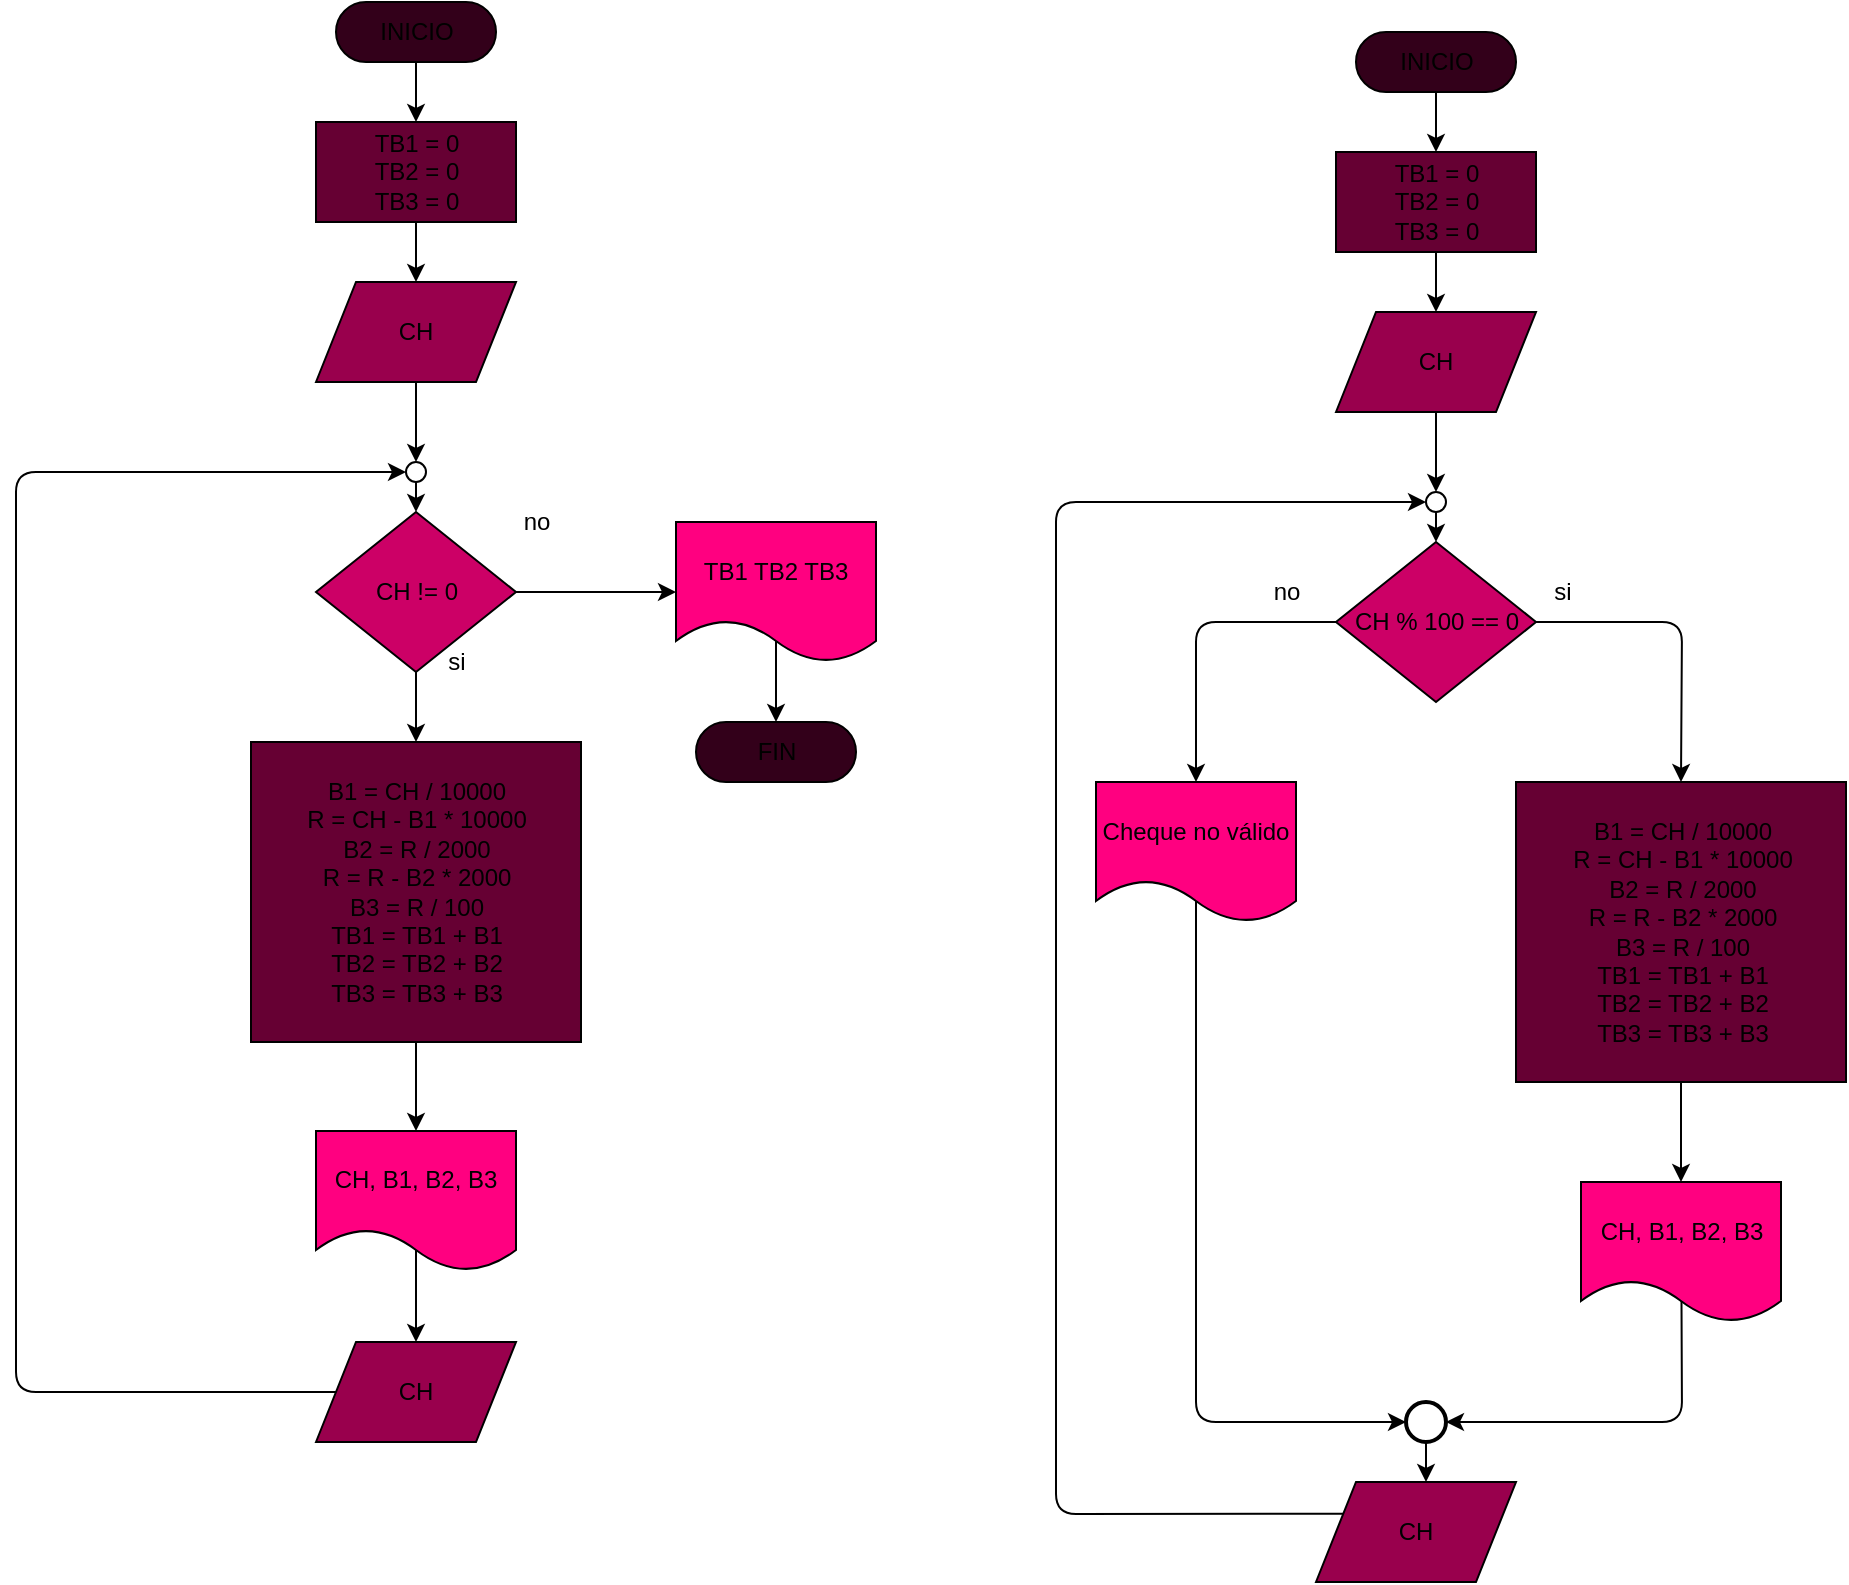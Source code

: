 <mxfile>
    <diagram id="gQ9W0HFFE-I1KbIeYSJm" name="Página-1">
        <mxGraphModel dx="1631" dy="470" grid="1" gridSize="10" guides="1" tooltips="1" connect="1" arrows="1" fold="1" page="1" pageScale="1" pageWidth="827" pageHeight="1169" math="0" shadow="0">
            <root>
                <mxCell id="0"/>
                <mxCell id="1" parent="0"/>
                <mxCell id="34" style="edgeStyle=none;html=1;exitX=0.5;exitY=0.5;exitDx=0;exitDy=15;exitPerimeter=0;entryX=0.5;entryY=0;entryDx=0;entryDy=0;" parent="1" source="3" target="5" edge="1">
                    <mxGeometry relative="1" as="geometry"/>
                </mxCell>
                <mxCell id="3" value="INICIO" style="html=1;dashed=0;whitespace=wrap;shape=mxgraph.dfd.start;fillColor=#33001A;" parent="1" vertex="1">
                    <mxGeometry x="40" y="20" width="80" height="30" as="geometry"/>
                </mxCell>
                <mxCell id="35" style="edgeStyle=none;html=1;exitX=0.5;exitY=1;exitDx=0;exitDy=0;entryX=0.5;entryY=0;entryDx=0;entryDy=0;" parent="1" source="5" target="7" edge="1">
                    <mxGeometry relative="1" as="geometry"/>
                </mxCell>
                <mxCell id="5" value="TB1 = 0&lt;br&gt;TB2 = 0&lt;br&gt;TB3 = 0" style="html=1;dashed=0;whitespace=wrap;fillColor=#660033;" parent="1" vertex="1">
                    <mxGeometry x="30" y="80" width="100" height="50" as="geometry"/>
                </mxCell>
                <mxCell id="36" style="edgeStyle=none;html=1;exitX=0.5;exitY=1;exitDx=0;exitDy=0;entryX=0.5;entryY=0;entryDx=0;entryDy=0;" parent="1" source="7" target="30" edge="1">
                    <mxGeometry relative="1" as="geometry"/>
                </mxCell>
                <mxCell id="7" value="CH" style="shape=parallelogram;perimeter=parallelogramPerimeter;whiteSpace=wrap;html=1;dashed=0;fillColor=#99004D;" parent="1" vertex="1">
                    <mxGeometry x="30" y="160" width="100" height="50" as="geometry"/>
                </mxCell>
                <mxCell id="8" style="edgeStyle=none;html=1;exitX=1;exitY=0.5;exitDx=0;exitDy=0;entryX=0;entryY=0.5;entryDx=0;entryDy=0;" parent="1" source="10" target="14" edge="1">
                    <mxGeometry relative="1" as="geometry"/>
                </mxCell>
                <mxCell id="9" style="edgeStyle=none;html=1;exitX=0.5;exitY=1;exitDx=0;exitDy=0;entryX=0.5;entryY=0;entryDx=0;entryDy=0;" parent="1" source="10" target="12" edge="1">
                    <mxGeometry relative="1" as="geometry"/>
                </mxCell>
                <mxCell id="10" value="CH != 0" style="shape=rhombus;html=1;dashed=0;whitespace=wrap;perimeter=rhombusPerimeter;fillColor=#CC0066;" parent="1" vertex="1">
                    <mxGeometry x="30" y="275" width="100" height="80" as="geometry"/>
                </mxCell>
                <mxCell id="11" value="" style="edgeStyle=none;html=1;" parent="1" source="12" edge="1">
                    <mxGeometry relative="1" as="geometry">
                        <mxPoint x="80" y="460" as="targetPoint"/>
                    </mxGeometry>
                </mxCell>
                <mxCell id="40" value="" style="edgeStyle=none;html=1;" parent="1" source="12" target="39" edge="1">
                    <mxGeometry relative="1" as="geometry"/>
                </mxCell>
                <mxCell id="12" value="B1 = CH / 10000&lt;br&gt;R = CH - B1 * 10000&lt;br&gt;B2 = R / 2000&lt;br&gt;R = R - B2 * 2000&lt;br&gt;B3 = R / 100&lt;br&gt;TB1 = TB1 + B1&lt;br&gt;TB2 = TB2 + B2&lt;br&gt;TB3 = TB3 + B3" style="html=1;dashed=0;whitespace=wrap;fillColor=#660033;" parent="1" vertex="1">
                    <mxGeometry x="-2.5" y="390" width="165" height="150" as="geometry"/>
                </mxCell>
                <mxCell id="13" style="edgeStyle=none;html=1;exitX=0.5;exitY=0;exitDx=0;exitDy=0;entryX=0.5;entryY=0.5;entryDx=0;entryDy=-15;entryPerimeter=0;" parent="1" source="14" target="22" edge="1">
                    <mxGeometry relative="1" as="geometry"/>
                </mxCell>
                <mxCell id="14" value="TB1 TB2 TB3" style="shape=document;whiteSpace=wrap;html=1;boundedLbl=1;dashed=0;flipH=1;fillColor=#FF0080;" parent="1" vertex="1">
                    <mxGeometry x="210" y="280" width="100" height="70" as="geometry"/>
                </mxCell>
                <mxCell id="20" style="edgeStyle=none;html=1;exitX=0;exitY=0.5;exitDx=0;exitDy=0;entryX=0;entryY=0.5;entryDx=0;entryDy=0;" parent="1" source="21" target="30" edge="1">
                    <mxGeometry relative="1" as="geometry">
                        <Array as="points">
                            <mxPoint x="-120" y="715"/>
                            <mxPoint x="-120" y="255"/>
                        </Array>
                    </mxGeometry>
                </mxCell>
                <mxCell id="21" value="CH" style="shape=parallelogram;perimeter=parallelogramPerimeter;whiteSpace=wrap;html=1;dashed=0;fillColor=#99004D;" parent="1" vertex="1">
                    <mxGeometry x="30" y="690" width="100" height="50" as="geometry"/>
                </mxCell>
                <mxCell id="22" value="FIN" style="html=1;dashed=0;whitespace=wrap;shape=mxgraph.dfd.start;fillColor=#33001A;" parent="1" vertex="1">
                    <mxGeometry x="220" y="380" width="80" height="30" as="geometry"/>
                </mxCell>
                <mxCell id="23" value="no" style="text;html=1;align=center;verticalAlign=middle;resizable=0;points=[];autosize=1;strokeColor=none;fillColor=none;" parent="1" vertex="1">
                    <mxGeometry x="125" y="270" width="30" height="20" as="geometry"/>
                </mxCell>
                <mxCell id="24" value="si" style="text;html=1;align=center;verticalAlign=middle;resizable=0;points=[];autosize=1;strokeColor=none;fillColor=none;" parent="1" vertex="1">
                    <mxGeometry x="90" y="340" width="20" height="20" as="geometry"/>
                </mxCell>
                <mxCell id="29" style="edgeStyle=none;html=1;exitX=0.5;exitY=1;exitDx=0;exitDy=0;entryX=0.5;entryY=0;entryDx=0;entryDy=0;" parent="1" source="30" target="10" edge="1">
                    <mxGeometry relative="1" as="geometry"/>
                </mxCell>
                <mxCell id="30" value="" style="shape=ellipse;html=1;dashed=0;whitespace=wrap;aspect=fixed;perimeter=ellipsePerimeter;" parent="1" vertex="1">
                    <mxGeometry x="75" y="250" width="10" height="10" as="geometry"/>
                </mxCell>
                <mxCell id="41" style="edgeStyle=none;html=1;exitX=0.5;exitY=0;exitDx=0;exitDy=0;" parent="1" source="39" target="21" edge="1">
                    <mxGeometry relative="1" as="geometry"/>
                </mxCell>
                <mxCell id="39" value="CH, B1, B2, B3" style="shape=document;whiteSpace=wrap;html=1;boundedLbl=1;dashed=0;flipH=1;fillColor=#FF0080;" parent="1" vertex="1">
                    <mxGeometry x="30" y="584.5" width="100" height="70" as="geometry"/>
                </mxCell>
                <mxCell id="66" style="edgeStyle=none;html=1;exitX=0.5;exitY=0.5;exitDx=0;exitDy=15;exitPerimeter=0;entryX=0.5;entryY=0;entryDx=0;entryDy=0;" edge="1" parent="1" source="67" target="69">
                    <mxGeometry relative="1" as="geometry"/>
                </mxCell>
                <mxCell id="67" value="INICIO" style="html=1;dashed=0;whitespace=wrap;shape=mxgraph.dfd.start;fillColor=#33001A;" vertex="1" parent="1">
                    <mxGeometry x="550" y="35" width="80" height="30" as="geometry"/>
                </mxCell>
                <mxCell id="68" style="edgeStyle=none;html=1;exitX=0.5;exitY=1;exitDx=0;exitDy=0;entryX=0.5;entryY=0;entryDx=0;entryDy=0;" edge="1" parent="1" source="69" target="71">
                    <mxGeometry relative="1" as="geometry"/>
                </mxCell>
                <mxCell id="69" value="TB1 = 0&lt;br&gt;TB2 = 0&lt;br&gt;TB3 = 0" style="html=1;dashed=0;whitespace=wrap;fillColor=#660033;" vertex="1" parent="1">
                    <mxGeometry x="540" y="95" width="100" height="50" as="geometry"/>
                </mxCell>
                <mxCell id="70" style="edgeStyle=none;html=1;exitX=0.5;exitY=1;exitDx=0;exitDy=0;entryX=0.5;entryY=0;entryDx=0;entryDy=0;" edge="1" parent="1" source="71" target="86">
                    <mxGeometry relative="1" as="geometry"/>
                </mxCell>
                <mxCell id="71" value="CH" style="shape=parallelogram;perimeter=parallelogramPerimeter;whiteSpace=wrap;html=1;dashed=0;fillColor=#99004D;" vertex="1" parent="1">
                    <mxGeometry x="540" y="175" width="100" height="50" as="geometry"/>
                </mxCell>
                <mxCell id="73" style="edgeStyle=none;html=1;exitX=1;exitY=0.5;exitDx=0;exitDy=0;entryX=0.5;entryY=0;entryDx=0;entryDy=0;" edge="1" parent="1" source="89" target="77">
                    <mxGeometry relative="1" as="geometry">
                        <mxPoint x="590" y="370" as="sourcePoint"/>
                        <Array as="points">
                            <mxPoint x="713" y="330"/>
                        </Array>
                    </mxGeometry>
                </mxCell>
                <mxCell id="76" value="" style="edgeStyle=none;html=1;" edge="1" parent="1" source="77" target="88">
                    <mxGeometry relative="1" as="geometry"/>
                </mxCell>
                <mxCell id="77" value="B1 = CH / 10000&lt;br&gt;R = CH - B1 * 10000&lt;br&gt;B2 = R / 2000&lt;br&gt;R = R - B2 * 2000&lt;br&gt;B3 = R / 100&lt;br&gt;TB1 = TB1 + B1&lt;br&gt;TB2 = TB2 + B2&lt;br&gt;TB3 = TB3 + B3" style="html=1;dashed=0;whitespace=wrap;fillColor=#660033;" vertex="1" parent="1">
                    <mxGeometry x="630" y="410" width="165" height="150" as="geometry"/>
                </mxCell>
                <mxCell id="97" style="edgeStyle=none;html=1;exitX=0;exitY=0.25;exitDx=0;exitDy=0;entryX=0;entryY=0.5;entryDx=0;entryDy=0;" edge="1" parent="1" source="81" target="86">
                    <mxGeometry relative="1" as="geometry">
                        <Array as="points">
                            <mxPoint x="400" y="776"/>
                            <mxPoint x="400" y="270"/>
                        </Array>
                    </mxGeometry>
                </mxCell>
                <mxCell id="81" value="CH" style="shape=parallelogram;perimeter=parallelogramPerimeter;whiteSpace=wrap;html=1;dashed=0;fillColor=#99004D;" vertex="1" parent="1">
                    <mxGeometry x="530" y="760" width="100" height="50" as="geometry"/>
                </mxCell>
                <mxCell id="83" value="no" style="text;html=1;align=center;verticalAlign=middle;resizable=0;points=[];autosize=1;strokeColor=none;fillColor=none;" vertex="1" parent="1">
                    <mxGeometry x="500" y="305" width="30" height="20" as="geometry"/>
                </mxCell>
                <mxCell id="84" value="si" style="text;html=1;align=center;verticalAlign=middle;resizable=0;points=[];autosize=1;strokeColor=none;fillColor=none;" vertex="1" parent="1">
                    <mxGeometry x="642.5" y="305" width="20" height="20" as="geometry"/>
                </mxCell>
                <mxCell id="85" style="edgeStyle=none;html=1;exitX=0.5;exitY=1;exitDx=0;exitDy=0;entryX=0.5;entryY=0;entryDx=0;entryDy=0;" edge="1" parent="1" source="86">
                    <mxGeometry relative="1" as="geometry">
                        <mxPoint x="590" y="290" as="targetPoint"/>
                    </mxGeometry>
                </mxCell>
                <mxCell id="86" value="" style="shape=ellipse;html=1;dashed=0;whitespace=wrap;aspect=fixed;perimeter=ellipsePerimeter;" vertex="1" parent="1">
                    <mxGeometry x="585" y="265" width="10" height="10" as="geometry"/>
                </mxCell>
                <mxCell id="95" style="edgeStyle=none;html=1;exitX=0.5;exitY=0;exitDx=0;exitDy=0;entryX=1;entryY=0.5;entryDx=0;entryDy=0;entryPerimeter=0;" edge="1" parent="1" source="88" target="94">
                    <mxGeometry relative="1" as="geometry">
                        <Array as="points">
                            <mxPoint x="713" y="730"/>
                        </Array>
                    </mxGeometry>
                </mxCell>
                <mxCell id="88" value="CH, B1, B2, B3" style="shape=document;whiteSpace=wrap;html=1;boundedLbl=1;dashed=0;flipH=1;fillColor=#FF0080;" vertex="1" parent="1">
                    <mxGeometry x="662.5" y="610" width="100" height="70" as="geometry"/>
                </mxCell>
                <mxCell id="91" style="edgeStyle=none;html=1;exitX=0;exitY=0.5;exitDx=0;exitDy=0;entryX=0.5;entryY=0;entryDx=0;entryDy=0;" edge="1" parent="1" source="89" target="90">
                    <mxGeometry relative="1" as="geometry">
                        <Array as="points">
                            <mxPoint x="520" y="330"/>
                            <mxPoint x="470" y="330"/>
                        </Array>
                    </mxGeometry>
                </mxCell>
                <mxCell id="89" value="CH % 100 == 0" style="shape=rhombus;html=1;dashed=0;whitespace=wrap;perimeter=rhombusPerimeter;fillColor=#CC0066;" vertex="1" parent="1">
                    <mxGeometry x="540" y="290" width="100" height="80" as="geometry"/>
                </mxCell>
                <mxCell id="92" style="edgeStyle=none;html=1;exitX=0.5;exitY=0;exitDx=0;exitDy=0;entryX=0;entryY=0.5;entryDx=0;entryDy=0;entryPerimeter=0;" edge="1" parent="1" source="90" target="94">
                    <mxGeometry relative="1" as="geometry">
                        <mxPoint x="470" y="730" as="targetPoint"/>
                        <Array as="points">
                            <mxPoint x="470" y="730"/>
                        </Array>
                    </mxGeometry>
                </mxCell>
                <mxCell id="90" value="Cheque no válido" style="shape=document;whiteSpace=wrap;html=1;boundedLbl=1;dashed=0;flipH=1;fillColor=#FF0080;" vertex="1" parent="1">
                    <mxGeometry x="420" y="410" width="100" height="70" as="geometry"/>
                </mxCell>
                <mxCell id="96" style="edgeStyle=none;html=1;exitX=0.5;exitY=1;exitDx=0;exitDy=0;exitPerimeter=0;" edge="1" parent="1" source="94">
                    <mxGeometry relative="1" as="geometry">
                        <mxPoint x="585" y="760" as="targetPoint"/>
                    </mxGeometry>
                </mxCell>
                <mxCell id="94" value="" style="strokeWidth=2;html=1;shape=mxgraph.flowchart.start_2;whiteSpace=wrap;" vertex="1" parent="1">
                    <mxGeometry x="575" y="720" width="20" height="20" as="geometry"/>
                </mxCell>
            </root>
        </mxGraphModel>
    </diagram>
</mxfile>